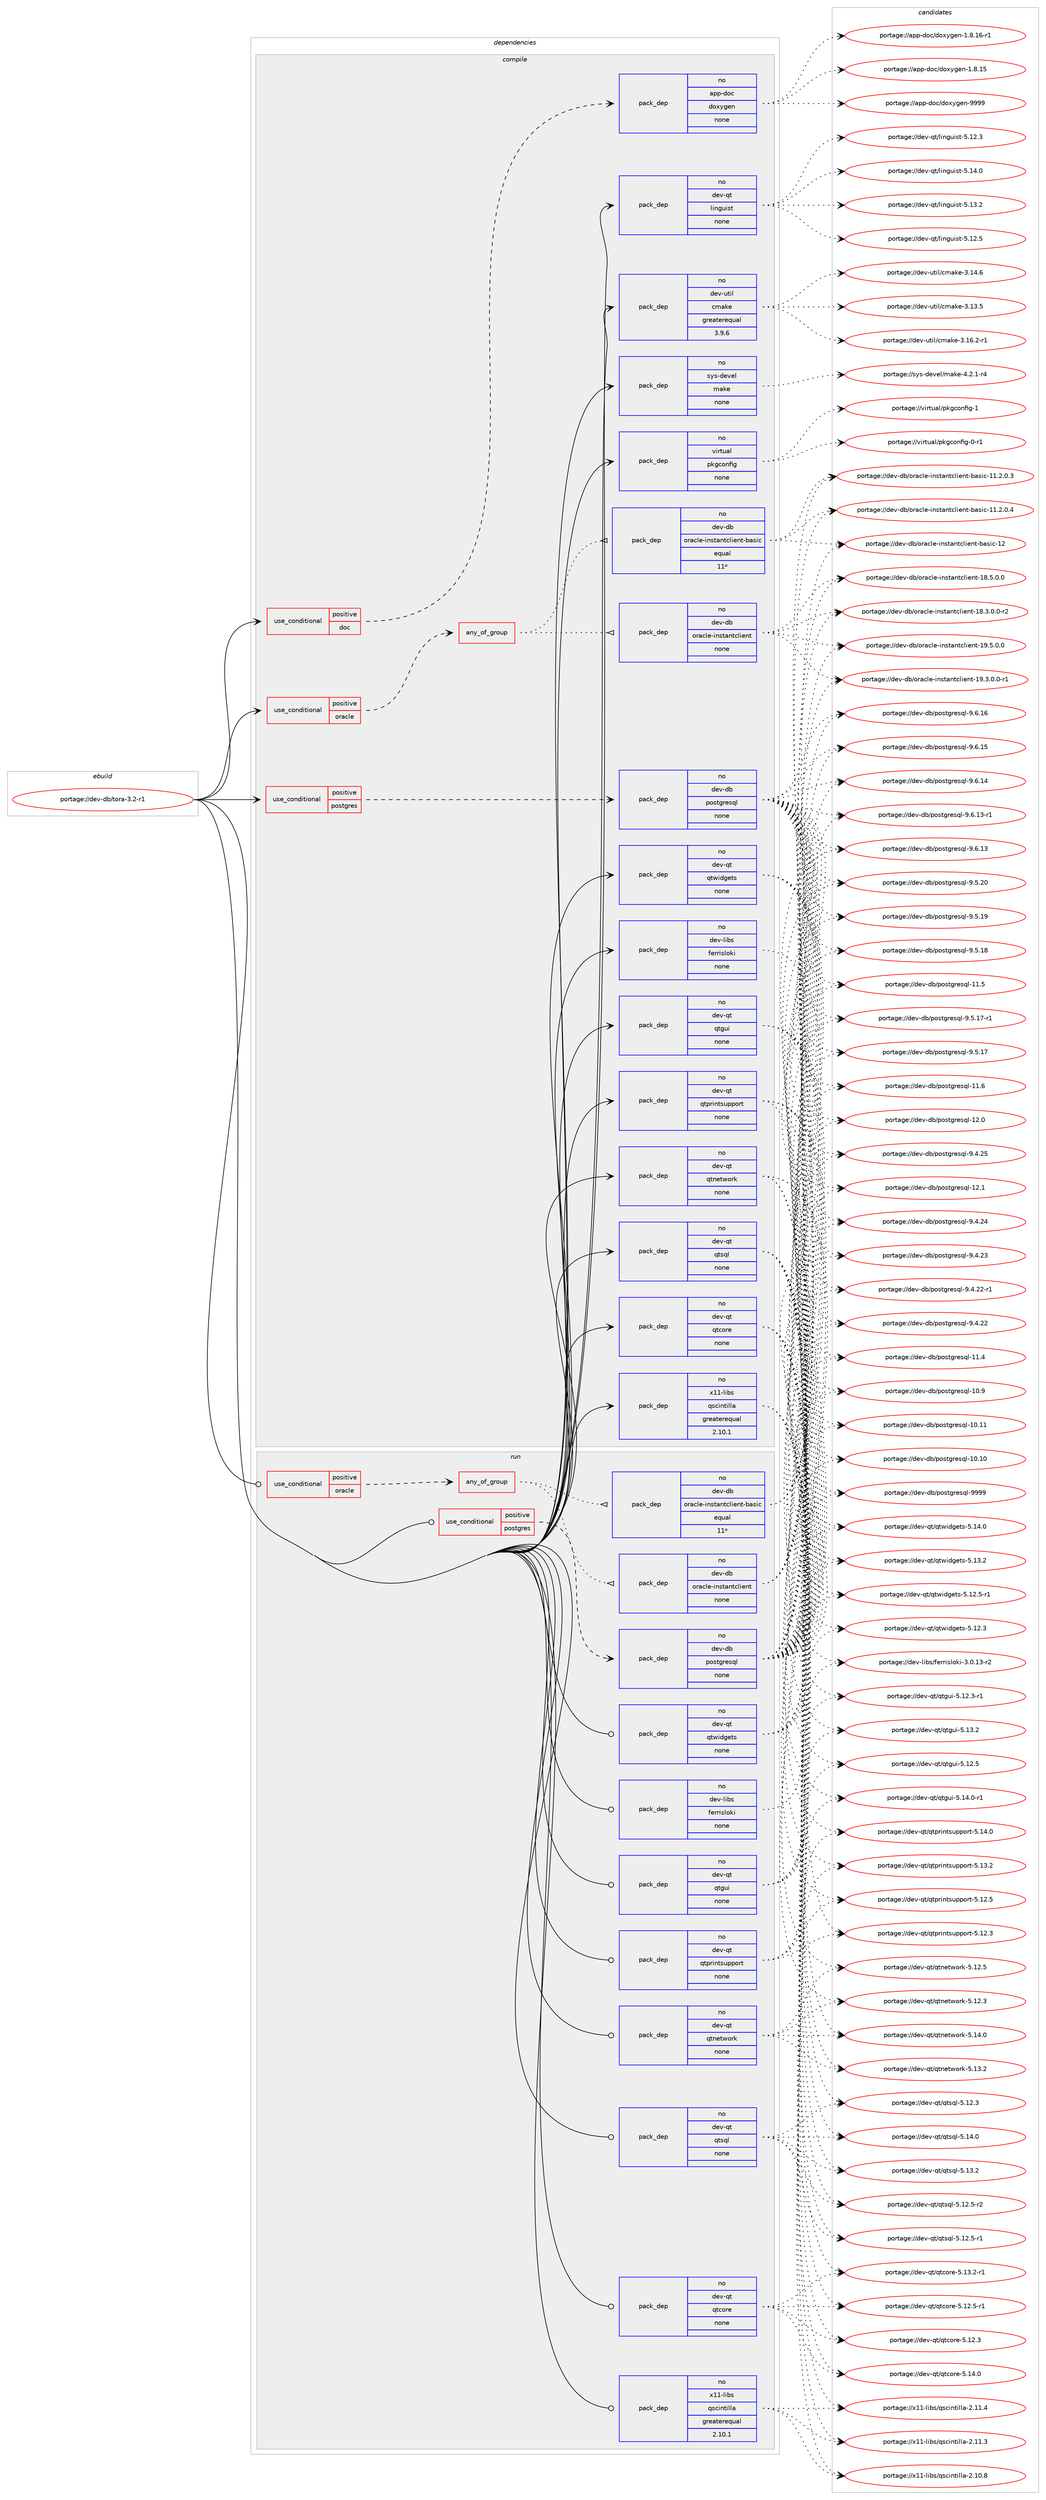 digraph prolog {

# *************
# Graph options
# *************

newrank=true;
concentrate=true;
compound=true;
graph [rankdir=LR,fontname=Helvetica,fontsize=10,ranksep=1.5];#, ranksep=2.5, nodesep=0.2];
edge  [arrowhead=vee];
node  [fontname=Helvetica,fontsize=10];

# **********
# The ebuild
# **********

subgraph cluster_leftcol {
color=gray;
label=<<i>ebuild</i>>;
id [label="portage://dev-db/tora-3.2-r1", color=red, width=4, href="../dev-db/tora-3.2-r1.svg"];
}

# ****************
# The dependencies
# ****************

subgraph cluster_midcol {
color=gray;
label=<<i>dependencies</i>>;
subgraph cluster_compile {
fillcolor="#eeeeee";
style=filled;
label=<<i>compile</i>>;
subgraph cond135792 {
dependency576472 [label=<<TABLE BORDER="0" CELLBORDER="1" CELLSPACING="0" CELLPADDING="4"><TR><TD ROWSPAN="3" CELLPADDING="10">use_conditional</TD></TR><TR><TD>positive</TD></TR><TR><TD>doc</TD></TR></TABLE>>, shape=none, color=red];
subgraph pack433508 {
dependency576473 [label=<<TABLE BORDER="0" CELLBORDER="1" CELLSPACING="0" CELLPADDING="4" WIDTH="220"><TR><TD ROWSPAN="6" CELLPADDING="30">pack_dep</TD></TR><TR><TD WIDTH="110">no</TD></TR><TR><TD>app-doc</TD></TR><TR><TD>doxygen</TD></TR><TR><TD>none</TD></TR><TR><TD></TD></TR></TABLE>>, shape=none, color=blue];
}
dependency576472:e -> dependency576473:w [weight=20,style="dashed",arrowhead="vee"];
}
id:e -> dependency576472:w [weight=20,style="solid",arrowhead="vee"];
subgraph cond135793 {
dependency576474 [label=<<TABLE BORDER="0" CELLBORDER="1" CELLSPACING="0" CELLPADDING="4"><TR><TD ROWSPAN="3" CELLPADDING="10">use_conditional</TD></TR><TR><TD>positive</TD></TR><TR><TD>oracle</TD></TR></TABLE>>, shape=none, color=red];
subgraph any6935 {
dependency576475 [label=<<TABLE BORDER="0" CELLBORDER="1" CELLSPACING="0" CELLPADDING="4"><TR><TD CELLPADDING="10">any_of_group</TD></TR></TABLE>>, shape=none, color=red];subgraph pack433509 {
dependency576476 [label=<<TABLE BORDER="0" CELLBORDER="1" CELLSPACING="0" CELLPADDING="4" WIDTH="220"><TR><TD ROWSPAN="6" CELLPADDING="30">pack_dep</TD></TR><TR><TD WIDTH="110">no</TD></TR><TR><TD>dev-db</TD></TR><TR><TD>oracle-instantclient-basic</TD></TR><TR><TD>equal</TD></TR><TR><TD>11*</TD></TR></TABLE>>, shape=none, color=blue];
}
dependency576475:e -> dependency576476:w [weight=20,style="dotted",arrowhead="oinv"];
subgraph pack433510 {
dependency576477 [label=<<TABLE BORDER="0" CELLBORDER="1" CELLSPACING="0" CELLPADDING="4" WIDTH="220"><TR><TD ROWSPAN="6" CELLPADDING="30">pack_dep</TD></TR><TR><TD WIDTH="110">no</TD></TR><TR><TD>dev-db</TD></TR><TR><TD>oracle-instantclient</TD></TR><TR><TD>none</TD></TR><TR><TD></TD></TR></TABLE>>, shape=none, color=blue];
}
dependency576475:e -> dependency576477:w [weight=20,style="dotted",arrowhead="oinv"];
}
dependency576474:e -> dependency576475:w [weight=20,style="dashed",arrowhead="vee"];
}
id:e -> dependency576474:w [weight=20,style="solid",arrowhead="vee"];
subgraph cond135794 {
dependency576478 [label=<<TABLE BORDER="0" CELLBORDER="1" CELLSPACING="0" CELLPADDING="4"><TR><TD ROWSPAN="3" CELLPADDING="10">use_conditional</TD></TR><TR><TD>positive</TD></TR><TR><TD>postgres</TD></TR></TABLE>>, shape=none, color=red];
subgraph pack433511 {
dependency576479 [label=<<TABLE BORDER="0" CELLBORDER="1" CELLSPACING="0" CELLPADDING="4" WIDTH="220"><TR><TD ROWSPAN="6" CELLPADDING="30">pack_dep</TD></TR><TR><TD WIDTH="110">no</TD></TR><TR><TD>dev-db</TD></TR><TR><TD>postgresql</TD></TR><TR><TD>none</TD></TR><TR><TD></TD></TR></TABLE>>, shape=none, color=blue];
}
dependency576478:e -> dependency576479:w [weight=20,style="dashed",arrowhead="vee"];
}
id:e -> dependency576478:w [weight=20,style="solid",arrowhead="vee"];
subgraph pack433512 {
dependency576480 [label=<<TABLE BORDER="0" CELLBORDER="1" CELLSPACING="0" CELLPADDING="4" WIDTH="220"><TR><TD ROWSPAN="6" CELLPADDING="30">pack_dep</TD></TR><TR><TD WIDTH="110">no</TD></TR><TR><TD>dev-libs</TD></TR><TR><TD>ferrisloki</TD></TR><TR><TD>none</TD></TR><TR><TD></TD></TR></TABLE>>, shape=none, color=blue];
}
id:e -> dependency576480:w [weight=20,style="solid",arrowhead="vee"];
subgraph pack433513 {
dependency576481 [label=<<TABLE BORDER="0" CELLBORDER="1" CELLSPACING="0" CELLPADDING="4" WIDTH="220"><TR><TD ROWSPAN="6" CELLPADDING="30">pack_dep</TD></TR><TR><TD WIDTH="110">no</TD></TR><TR><TD>dev-qt</TD></TR><TR><TD>linguist</TD></TR><TR><TD>none</TD></TR><TR><TD></TD></TR></TABLE>>, shape=none, color=blue];
}
id:e -> dependency576481:w [weight=20,style="solid",arrowhead="vee"];
subgraph pack433514 {
dependency576482 [label=<<TABLE BORDER="0" CELLBORDER="1" CELLSPACING="0" CELLPADDING="4" WIDTH="220"><TR><TD ROWSPAN="6" CELLPADDING="30">pack_dep</TD></TR><TR><TD WIDTH="110">no</TD></TR><TR><TD>dev-qt</TD></TR><TR><TD>qtcore</TD></TR><TR><TD>none</TD></TR><TR><TD></TD></TR></TABLE>>, shape=none, color=blue];
}
id:e -> dependency576482:w [weight=20,style="solid",arrowhead="vee"];
subgraph pack433515 {
dependency576483 [label=<<TABLE BORDER="0" CELLBORDER="1" CELLSPACING="0" CELLPADDING="4" WIDTH="220"><TR><TD ROWSPAN="6" CELLPADDING="30">pack_dep</TD></TR><TR><TD WIDTH="110">no</TD></TR><TR><TD>dev-qt</TD></TR><TR><TD>qtgui</TD></TR><TR><TD>none</TD></TR><TR><TD></TD></TR></TABLE>>, shape=none, color=blue];
}
id:e -> dependency576483:w [weight=20,style="solid",arrowhead="vee"];
subgraph pack433516 {
dependency576484 [label=<<TABLE BORDER="0" CELLBORDER="1" CELLSPACING="0" CELLPADDING="4" WIDTH="220"><TR><TD ROWSPAN="6" CELLPADDING="30">pack_dep</TD></TR><TR><TD WIDTH="110">no</TD></TR><TR><TD>dev-qt</TD></TR><TR><TD>qtnetwork</TD></TR><TR><TD>none</TD></TR><TR><TD></TD></TR></TABLE>>, shape=none, color=blue];
}
id:e -> dependency576484:w [weight=20,style="solid",arrowhead="vee"];
subgraph pack433517 {
dependency576485 [label=<<TABLE BORDER="0" CELLBORDER="1" CELLSPACING="0" CELLPADDING="4" WIDTH="220"><TR><TD ROWSPAN="6" CELLPADDING="30">pack_dep</TD></TR><TR><TD WIDTH="110">no</TD></TR><TR><TD>dev-qt</TD></TR><TR><TD>qtprintsupport</TD></TR><TR><TD>none</TD></TR><TR><TD></TD></TR></TABLE>>, shape=none, color=blue];
}
id:e -> dependency576485:w [weight=20,style="solid",arrowhead="vee"];
subgraph pack433518 {
dependency576486 [label=<<TABLE BORDER="0" CELLBORDER="1" CELLSPACING="0" CELLPADDING="4" WIDTH="220"><TR><TD ROWSPAN="6" CELLPADDING="30">pack_dep</TD></TR><TR><TD WIDTH="110">no</TD></TR><TR><TD>dev-qt</TD></TR><TR><TD>qtsql</TD></TR><TR><TD>none</TD></TR><TR><TD></TD></TR></TABLE>>, shape=none, color=blue];
}
id:e -> dependency576486:w [weight=20,style="solid",arrowhead="vee"];
subgraph pack433519 {
dependency576487 [label=<<TABLE BORDER="0" CELLBORDER="1" CELLSPACING="0" CELLPADDING="4" WIDTH="220"><TR><TD ROWSPAN="6" CELLPADDING="30">pack_dep</TD></TR><TR><TD WIDTH="110">no</TD></TR><TR><TD>dev-qt</TD></TR><TR><TD>qtwidgets</TD></TR><TR><TD>none</TD></TR><TR><TD></TD></TR></TABLE>>, shape=none, color=blue];
}
id:e -> dependency576487:w [weight=20,style="solid",arrowhead="vee"];
subgraph pack433520 {
dependency576488 [label=<<TABLE BORDER="0" CELLBORDER="1" CELLSPACING="0" CELLPADDING="4" WIDTH="220"><TR><TD ROWSPAN="6" CELLPADDING="30">pack_dep</TD></TR><TR><TD WIDTH="110">no</TD></TR><TR><TD>dev-util</TD></TR><TR><TD>cmake</TD></TR><TR><TD>greaterequal</TD></TR><TR><TD>3.9.6</TD></TR></TABLE>>, shape=none, color=blue];
}
id:e -> dependency576488:w [weight=20,style="solid",arrowhead="vee"];
subgraph pack433521 {
dependency576489 [label=<<TABLE BORDER="0" CELLBORDER="1" CELLSPACING="0" CELLPADDING="4" WIDTH="220"><TR><TD ROWSPAN="6" CELLPADDING="30">pack_dep</TD></TR><TR><TD WIDTH="110">no</TD></TR><TR><TD>sys-devel</TD></TR><TR><TD>make</TD></TR><TR><TD>none</TD></TR><TR><TD></TD></TR></TABLE>>, shape=none, color=blue];
}
id:e -> dependency576489:w [weight=20,style="solid",arrowhead="vee"];
subgraph pack433522 {
dependency576490 [label=<<TABLE BORDER="0" CELLBORDER="1" CELLSPACING="0" CELLPADDING="4" WIDTH="220"><TR><TD ROWSPAN="6" CELLPADDING="30">pack_dep</TD></TR><TR><TD WIDTH="110">no</TD></TR><TR><TD>virtual</TD></TR><TR><TD>pkgconfig</TD></TR><TR><TD>none</TD></TR><TR><TD></TD></TR></TABLE>>, shape=none, color=blue];
}
id:e -> dependency576490:w [weight=20,style="solid",arrowhead="vee"];
subgraph pack433523 {
dependency576491 [label=<<TABLE BORDER="0" CELLBORDER="1" CELLSPACING="0" CELLPADDING="4" WIDTH="220"><TR><TD ROWSPAN="6" CELLPADDING="30">pack_dep</TD></TR><TR><TD WIDTH="110">no</TD></TR><TR><TD>x11-libs</TD></TR><TR><TD>qscintilla</TD></TR><TR><TD>greaterequal</TD></TR><TR><TD>2.10.1</TD></TR></TABLE>>, shape=none, color=blue];
}
id:e -> dependency576491:w [weight=20,style="solid",arrowhead="vee"];
}
subgraph cluster_compileandrun {
fillcolor="#eeeeee";
style=filled;
label=<<i>compile and run</i>>;
}
subgraph cluster_run {
fillcolor="#eeeeee";
style=filled;
label=<<i>run</i>>;
subgraph cond135795 {
dependency576492 [label=<<TABLE BORDER="0" CELLBORDER="1" CELLSPACING="0" CELLPADDING="4"><TR><TD ROWSPAN="3" CELLPADDING="10">use_conditional</TD></TR><TR><TD>positive</TD></TR><TR><TD>oracle</TD></TR></TABLE>>, shape=none, color=red];
subgraph any6936 {
dependency576493 [label=<<TABLE BORDER="0" CELLBORDER="1" CELLSPACING="0" CELLPADDING="4"><TR><TD CELLPADDING="10">any_of_group</TD></TR></TABLE>>, shape=none, color=red];subgraph pack433524 {
dependency576494 [label=<<TABLE BORDER="0" CELLBORDER="1" CELLSPACING="0" CELLPADDING="4" WIDTH="220"><TR><TD ROWSPAN="6" CELLPADDING="30">pack_dep</TD></TR><TR><TD WIDTH="110">no</TD></TR><TR><TD>dev-db</TD></TR><TR><TD>oracle-instantclient-basic</TD></TR><TR><TD>equal</TD></TR><TR><TD>11*</TD></TR></TABLE>>, shape=none, color=blue];
}
dependency576493:e -> dependency576494:w [weight=20,style="dotted",arrowhead="oinv"];
subgraph pack433525 {
dependency576495 [label=<<TABLE BORDER="0" CELLBORDER="1" CELLSPACING="0" CELLPADDING="4" WIDTH="220"><TR><TD ROWSPAN="6" CELLPADDING="30">pack_dep</TD></TR><TR><TD WIDTH="110">no</TD></TR><TR><TD>dev-db</TD></TR><TR><TD>oracle-instantclient</TD></TR><TR><TD>none</TD></TR><TR><TD></TD></TR></TABLE>>, shape=none, color=blue];
}
dependency576493:e -> dependency576495:w [weight=20,style="dotted",arrowhead="oinv"];
}
dependency576492:e -> dependency576493:w [weight=20,style="dashed",arrowhead="vee"];
}
id:e -> dependency576492:w [weight=20,style="solid",arrowhead="odot"];
subgraph cond135796 {
dependency576496 [label=<<TABLE BORDER="0" CELLBORDER="1" CELLSPACING="0" CELLPADDING="4"><TR><TD ROWSPAN="3" CELLPADDING="10">use_conditional</TD></TR><TR><TD>positive</TD></TR><TR><TD>postgres</TD></TR></TABLE>>, shape=none, color=red];
subgraph pack433526 {
dependency576497 [label=<<TABLE BORDER="0" CELLBORDER="1" CELLSPACING="0" CELLPADDING="4" WIDTH="220"><TR><TD ROWSPAN="6" CELLPADDING="30">pack_dep</TD></TR><TR><TD WIDTH="110">no</TD></TR><TR><TD>dev-db</TD></TR><TR><TD>postgresql</TD></TR><TR><TD>none</TD></TR><TR><TD></TD></TR></TABLE>>, shape=none, color=blue];
}
dependency576496:e -> dependency576497:w [weight=20,style="dashed",arrowhead="vee"];
}
id:e -> dependency576496:w [weight=20,style="solid",arrowhead="odot"];
subgraph pack433527 {
dependency576498 [label=<<TABLE BORDER="0" CELLBORDER="1" CELLSPACING="0" CELLPADDING="4" WIDTH="220"><TR><TD ROWSPAN="6" CELLPADDING="30">pack_dep</TD></TR><TR><TD WIDTH="110">no</TD></TR><TR><TD>dev-libs</TD></TR><TR><TD>ferrisloki</TD></TR><TR><TD>none</TD></TR><TR><TD></TD></TR></TABLE>>, shape=none, color=blue];
}
id:e -> dependency576498:w [weight=20,style="solid",arrowhead="odot"];
subgraph pack433528 {
dependency576499 [label=<<TABLE BORDER="0" CELLBORDER="1" CELLSPACING="0" CELLPADDING="4" WIDTH="220"><TR><TD ROWSPAN="6" CELLPADDING="30">pack_dep</TD></TR><TR><TD WIDTH="110">no</TD></TR><TR><TD>dev-qt</TD></TR><TR><TD>qtcore</TD></TR><TR><TD>none</TD></TR><TR><TD></TD></TR></TABLE>>, shape=none, color=blue];
}
id:e -> dependency576499:w [weight=20,style="solid",arrowhead="odot"];
subgraph pack433529 {
dependency576500 [label=<<TABLE BORDER="0" CELLBORDER="1" CELLSPACING="0" CELLPADDING="4" WIDTH="220"><TR><TD ROWSPAN="6" CELLPADDING="30">pack_dep</TD></TR><TR><TD WIDTH="110">no</TD></TR><TR><TD>dev-qt</TD></TR><TR><TD>qtgui</TD></TR><TR><TD>none</TD></TR><TR><TD></TD></TR></TABLE>>, shape=none, color=blue];
}
id:e -> dependency576500:w [weight=20,style="solid",arrowhead="odot"];
subgraph pack433530 {
dependency576501 [label=<<TABLE BORDER="0" CELLBORDER="1" CELLSPACING="0" CELLPADDING="4" WIDTH="220"><TR><TD ROWSPAN="6" CELLPADDING="30">pack_dep</TD></TR><TR><TD WIDTH="110">no</TD></TR><TR><TD>dev-qt</TD></TR><TR><TD>qtnetwork</TD></TR><TR><TD>none</TD></TR><TR><TD></TD></TR></TABLE>>, shape=none, color=blue];
}
id:e -> dependency576501:w [weight=20,style="solid",arrowhead="odot"];
subgraph pack433531 {
dependency576502 [label=<<TABLE BORDER="0" CELLBORDER="1" CELLSPACING="0" CELLPADDING="4" WIDTH="220"><TR><TD ROWSPAN="6" CELLPADDING="30">pack_dep</TD></TR><TR><TD WIDTH="110">no</TD></TR><TR><TD>dev-qt</TD></TR><TR><TD>qtprintsupport</TD></TR><TR><TD>none</TD></TR><TR><TD></TD></TR></TABLE>>, shape=none, color=blue];
}
id:e -> dependency576502:w [weight=20,style="solid",arrowhead="odot"];
subgraph pack433532 {
dependency576503 [label=<<TABLE BORDER="0" CELLBORDER="1" CELLSPACING="0" CELLPADDING="4" WIDTH="220"><TR><TD ROWSPAN="6" CELLPADDING="30">pack_dep</TD></TR><TR><TD WIDTH="110">no</TD></TR><TR><TD>dev-qt</TD></TR><TR><TD>qtsql</TD></TR><TR><TD>none</TD></TR><TR><TD></TD></TR></TABLE>>, shape=none, color=blue];
}
id:e -> dependency576503:w [weight=20,style="solid",arrowhead="odot"];
subgraph pack433533 {
dependency576504 [label=<<TABLE BORDER="0" CELLBORDER="1" CELLSPACING="0" CELLPADDING="4" WIDTH="220"><TR><TD ROWSPAN="6" CELLPADDING="30">pack_dep</TD></TR><TR><TD WIDTH="110">no</TD></TR><TR><TD>dev-qt</TD></TR><TR><TD>qtwidgets</TD></TR><TR><TD>none</TD></TR><TR><TD></TD></TR></TABLE>>, shape=none, color=blue];
}
id:e -> dependency576504:w [weight=20,style="solid",arrowhead="odot"];
subgraph pack433534 {
dependency576505 [label=<<TABLE BORDER="0" CELLBORDER="1" CELLSPACING="0" CELLPADDING="4" WIDTH="220"><TR><TD ROWSPAN="6" CELLPADDING="30">pack_dep</TD></TR><TR><TD WIDTH="110">no</TD></TR><TR><TD>x11-libs</TD></TR><TR><TD>qscintilla</TD></TR><TR><TD>greaterequal</TD></TR><TR><TD>2.10.1</TD></TR></TABLE>>, shape=none, color=blue];
}
id:e -> dependency576505:w [weight=20,style="solid",arrowhead="odot"];
}
}

# **************
# The candidates
# **************

subgraph cluster_choices {
rank=same;
color=gray;
label=<<i>candidates</i>>;

subgraph choice433508 {
color=black;
nodesep=1;
choice971121124510011199471001111201211031011104557575757 [label="portage://app-doc/doxygen-9999", color=red, width=4,href="../app-doc/doxygen-9999.svg"];
choice97112112451001119947100111120121103101110454946564649544511449 [label="portage://app-doc/doxygen-1.8.16-r1", color=red, width=4,href="../app-doc/doxygen-1.8.16-r1.svg"];
choice9711211245100111994710011112012110310111045494656464953 [label="portage://app-doc/doxygen-1.8.15", color=red, width=4,href="../app-doc/doxygen-1.8.15.svg"];
dependency576473:e -> choice971121124510011199471001111201211031011104557575757:w [style=dotted,weight="100"];
dependency576473:e -> choice97112112451001119947100111120121103101110454946564649544511449:w [style=dotted,weight="100"];
dependency576473:e -> choice9711211245100111994710011112012110310111045494656464953:w [style=dotted,weight="100"];
}
subgraph choice433509 {
color=black;
nodesep=1;
choice100101118451009847111114979910810145105110115116971101169910810510111011645989711510599454950 [label="portage://dev-db/oracle-instantclient-basic-12", color=red, width=4,href="../dev-db/oracle-instantclient-basic-12.svg"];
choice100101118451009847111114979910810145105110115116971101169910810510111011645989711510599454949465046484652 [label="portage://dev-db/oracle-instantclient-basic-11.2.0.4", color=red, width=4,href="../dev-db/oracle-instantclient-basic-11.2.0.4.svg"];
choice100101118451009847111114979910810145105110115116971101169910810510111011645989711510599454949465046484651 [label="portage://dev-db/oracle-instantclient-basic-11.2.0.3", color=red, width=4,href="../dev-db/oracle-instantclient-basic-11.2.0.3.svg"];
dependency576476:e -> choice100101118451009847111114979910810145105110115116971101169910810510111011645989711510599454950:w [style=dotted,weight="100"];
dependency576476:e -> choice100101118451009847111114979910810145105110115116971101169910810510111011645989711510599454949465046484652:w [style=dotted,weight="100"];
dependency576476:e -> choice100101118451009847111114979910810145105110115116971101169910810510111011645989711510599454949465046484651:w [style=dotted,weight="100"];
}
subgraph choice433510 {
color=black;
nodesep=1;
choice1001011184510098471111149799108101451051101151169711011699108105101110116454957465346484648 [label="portage://dev-db/oracle-instantclient-19.5.0.0", color=red, width=4,href="../dev-db/oracle-instantclient-19.5.0.0.svg"];
choice10010111845100984711111497991081014510511011511697110116991081051011101164549574651464846484511449 [label="portage://dev-db/oracle-instantclient-19.3.0.0-r1", color=red, width=4,href="../dev-db/oracle-instantclient-19.3.0.0-r1.svg"];
choice1001011184510098471111149799108101451051101151169711011699108105101110116454956465346484648 [label="portage://dev-db/oracle-instantclient-18.5.0.0", color=red, width=4,href="../dev-db/oracle-instantclient-18.5.0.0.svg"];
choice10010111845100984711111497991081014510511011511697110116991081051011101164549564651464846484511450 [label="portage://dev-db/oracle-instantclient-18.3.0.0-r2", color=red, width=4,href="../dev-db/oracle-instantclient-18.3.0.0-r2.svg"];
dependency576477:e -> choice1001011184510098471111149799108101451051101151169711011699108105101110116454957465346484648:w [style=dotted,weight="100"];
dependency576477:e -> choice10010111845100984711111497991081014510511011511697110116991081051011101164549574651464846484511449:w [style=dotted,weight="100"];
dependency576477:e -> choice1001011184510098471111149799108101451051101151169711011699108105101110116454956465346484648:w [style=dotted,weight="100"];
dependency576477:e -> choice10010111845100984711111497991081014510511011511697110116991081051011101164549564651464846484511450:w [style=dotted,weight="100"];
}
subgraph choice433511 {
color=black;
nodesep=1;
choice1001011184510098471121111151161031141011151131084557575757 [label="portage://dev-db/postgresql-9999", color=red, width=4,href="../dev-db/postgresql-9999.svg"];
choice10010111845100984711211111511610311410111511310845574654464954 [label="portage://dev-db/postgresql-9.6.16", color=red, width=4,href="../dev-db/postgresql-9.6.16.svg"];
choice10010111845100984711211111511610311410111511310845574654464953 [label="portage://dev-db/postgresql-9.6.15", color=red, width=4,href="../dev-db/postgresql-9.6.15.svg"];
choice10010111845100984711211111511610311410111511310845574654464952 [label="portage://dev-db/postgresql-9.6.14", color=red, width=4,href="../dev-db/postgresql-9.6.14.svg"];
choice100101118451009847112111115116103114101115113108455746544649514511449 [label="portage://dev-db/postgresql-9.6.13-r1", color=red, width=4,href="../dev-db/postgresql-9.6.13-r1.svg"];
choice10010111845100984711211111511610311410111511310845574654464951 [label="portage://dev-db/postgresql-9.6.13", color=red, width=4,href="../dev-db/postgresql-9.6.13.svg"];
choice10010111845100984711211111511610311410111511310845574653465048 [label="portage://dev-db/postgresql-9.5.20", color=red, width=4,href="../dev-db/postgresql-9.5.20.svg"];
choice10010111845100984711211111511610311410111511310845574653464957 [label="portage://dev-db/postgresql-9.5.19", color=red, width=4,href="../dev-db/postgresql-9.5.19.svg"];
choice10010111845100984711211111511610311410111511310845574653464956 [label="portage://dev-db/postgresql-9.5.18", color=red, width=4,href="../dev-db/postgresql-9.5.18.svg"];
choice100101118451009847112111115116103114101115113108455746534649554511449 [label="portage://dev-db/postgresql-9.5.17-r1", color=red, width=4,href="../dev-db/postgresql-9.5.17-r1.svg"];
choice10010111845100984711211111511610311410111511310845574653464955 [label="portage://dev-db/postgresql-9.5.17", color=red, width=4,href="../dev-db/postgresql-9.5.17.svg"];
choice10010111845100984711211111511610311410111511310845574652465053 [label="portage://dev-db/postgresql-9.4.25", color=red, width=4,href="../dev-db/postgresql-9.4.25.svg"];
choice10010111845100984711211111511610311410111511310845574652465052 [label="portage://dev-db/postgresql-9.4.24", color=red, width=4,href="../dev-db/postgresql-9.4.24.svg"];
choice10010111845100984711211111511610311410111511310845574652465051 [label="portage://dev-db/postgresql-9.4.23", color=red, width=4,href="../dev-db/postgresql-9.4.23.svg"];
choice100101118451009847112111115116103114101115113108455746524650504511449 [label="portage://dev-db/postgresql-9.4.22-r1", color=red, width=4,href="../dev-db/postgresql-9.4.22-r1.svg"];
choice10010111845100984711211111511610311410111511310845574652465050 [label="portage://dev-db/postgresql-9.4.22", color=red, width=4,href="../dev-db/postgresql-9.4.22.svg"];
choice1001011184510098471121111151161031141011151131084549504649 [label="portage://dev-db/postgresql-12.1", color=red, width=4,href="../dev-db/postgresql-12.1.svg"];
choice1001011184510098471121111151161031141011151131084549504648 [label="portage://dev-db/postgresql-12.0", color=red, width=4,href="../dev-db/postgresql-12.0.svg"];
choice1001011184510098471121111151161031141011151131084549494654 [label="portage://dev-db/postgresql-11.6", color=red, width=4,href="../dev-db/postgresql-11.6.svg"];
choice1001011184510098471121111151161031141011151131084549494653 [label="portage://dev-db/postgresql-11.5", color=red, width=4,href="../dev-db/postgresql-11.5.svg"];
choice1001011184510098471121111151161031141011151131084549494652 [label="portage://dev-db/postgresql-11.4", color=red, width=4,href="../dev-db/postgresql-11.4.svg"];
choice1001011184510098471121111151161031141011151131084549484657 [label="portage://dev-db/postgresql-10.9", color=red, width=4,href="../dev-db/postgresql-10.9.svg"];
choice100101118451009847112111115116103114101115113108454948464949 [label="portage://dev-db/postgresql-10.11", color=red, width=4,href="../dev-db/postgresql-10.11.svg"];
choice100101118451009847112111115116103114101115113108454948464948 [label="portage://dev-db/postgresql-10.10", color=red, width=4,href="../dev-db/postgresql-10.10.svg"];
dependency576479:e -> choice1001011184510098471121111151161031141011151131084557575757:w [style=dotted,weight="100"];
dependency576479:e -> choice10010111845100984711211111511610311410111511310845574654464954:w [style=dotted,weight="100"];
dependency576479:e -> choice10010111845100984711211111511610311410111511310845574654464953:w [style=dotted,weight="100"];
dependency576479:e -> choice10010111845100984711211111511610311410111511310845574654464952:w [style=dotted,weight="100"];
dependency576479:e -> choice100101118451009847112111115116103114101115113108455746544649514511449:w [style=dotted,weight="100"];
dependency576479:e -> choice10010111845100984711211111511610311410111511310845574654464951:w [style=dotted,weight="100"];
dependency576479:e -> choice10010111845100984711211111511610311410111511310845574653465048:w [style=dotted,weight="100"];
dependency576479:e -> choice10010111845100984711211111511610311410111511310845574653464957:w [style=dotted,weight="100"];
dependency576479:e -> choice10010111845100984711211111511610311410111511310845574653464956:w [style=dotted,weight="100"];
dependency576479:e -> choice100101118451009847112111115116103114101115113108455746534649554511449:w [style=dotted,weight="100"];
dependency576479:e -> choice10010111845100984711211111511610311410111511310845574653464955:w [style=dotted,weight="100"];
dependency576479:e -> choice10010111845100984711211111511610311410111511310845574652465053:w [style=dotted,weight="100"];
dependency576479:e -> choice10010111845100984711211111511610311410111511310845574652465052:w [style=dotted,weight="100"];
dependency576479:e -> choice10010111845100984711211111511610311410111511310845574652465051:w [style=dotted,weight="100"];
dependency576479:e -> choice100101118451009847112111115116103114101115113108455746524650504511449:w [style=dotted,weight="100"];
dependency576479:e -> choice10010111845100984711211111511610311410111511310845574652465050:w [style=dotted,weight="100"];
dependency576479:e -> choice1001011184510098471121111151161031141011151131084549504649:w [style=dotted,weight="100"];
dependency576479:e -> choice1001011184510098471121111151161031141011151131084549504648:w [style=dotted,weight="100"];
dependency576479:e -> choice1001011184510098471121111151161031141011151131084549494654:w [style=dotted,weight="100"];
dependency576479:e -> choice1001011184510098471121111151161031141011151131084549494653:w [style=dotted,weight="100"];
dependency576479:e -> choice1001011184510098471121111151161031141011151131084549494652:w [style=dotted,weight="100"];
dependency576479:e -> choice1001011184510098471121111151161031141011151131084549484657:w [style=dotted,weight="100"];
dependency576479:e -> choice100101118451009847112111115116103114101115113108454948464949:w [style=dotted,weight="100"];
dependency576479:e -> choice100101118451009847112111115116103114101115113108454948464948:w [style=dotted,weight="100"];
}
subgraph choice433512 {
color=black;
nodesep=1;
choice100101118451081059811547102101114114105115108111107105455146484649514511450 [label="portage://dev-libs/ferrisloki-3.0.13-r2", color=red, width=4,href="../dev-libs/ferrisloki-3.0.13-r2.svg"];
dependency576480:e -> choice100101118451081059811547102101114114105115108111107105455146484649514511450:w [style=dotted,weight="100"];
}
subgraph choice433513 {
color=black;
nodesep=1;
choice100101118451131164710810511010311710511511645534649524648 [label="portage://dev-qt/linguist-5.14.0", color=red, width=4,href="../dev-qt/linguist-5.14.0.svg"];
choice100101118451131164710810511010311710511511645534649514650 [label="portage://dev-qt/linguist-5.13.2", color=red, width=4,href="../dev-qt/linguist-5.13.2.svg"];
choice100101118451131164710810511010311710511511645534649504653 [label="portage://dev-qt/linguist-5.12.5", color=red, width=4,href="../dev-qt/linguist-5.12.5.svg"];
choice100101118451131164710810511010311710511511645534649504651 [label="portage://dev-qt/linguist-5.12.3", color=red, width=4,href="../dev-qt/linguist-5.12.3.svg"];
dependency576481:e -> choice100101118451131164710810511010311710511511645534649524648:w [style=dotted,weight="100"];
dependency576481:e -> choice100101118451131164710810511010311710511511645534649514650:w [style=dotted,weight="100"];
dependency576481:e -> choice100101118451131164710810511010311710511511645534649504653:w [style=dotted,weight="100"];
dependency576481:e -> choice100101118451131164710810511010311710511511645534649504651:w [style=dotted,weight="100"];
}
subgraph choice433514 {
color=black;
nodesep=1;
choice10010111845113116471131169911111410145534649524648 [label="portage://dev-qt/qtcore-5.14.0", color=red, width=4,href="../dev-qt/qtcore-5.14.0.svg"];
choice100101118451131164711311699111114101455346495146504511449 [label="portage://dev-qt/qtcore-5.13.2-r1", color=red, width=4,href="../dev-qt/qtcore-5.13.2-r1.svg"];
choice100101118451131164711311699111114101455346495046534511449 [label="portage://dev-qt/qtcore-5.12.5-r1", color=red, width=4,href="../dev-qt/qtcore-5.12.5-r1.svg"];
choice10010111845113116471131169911111410145534649504651 [label="portage://dev-qt/qtcore-5.12.3", color=red, width=4,href="../dev-qt/qtcore-5.12.3.svg"];
dependency576482:e -> choice10010111845113116471131169911111410145534649524648:w [style=dotted,weight="100"];
dependency576482:e -> choice100101118451131164711311699111114101455346495146504511449:w [style=dotted,weight="100"];
dependency576482:e -> choice100101118451131164711311699111114101455346495046534511449:w [style=dotted,weight="100"];
dependency576482:e -> choice10010111845113116471131169911111410145534649504651:w [style=dotted,weight="100"];
}
subgraph choice433515 {
color=black;
nodesep=1;
choice1001011184511311647113116103117105455346495246484511449 [label="portage://dev-qt/qtgui-5.14.0-r1", color=red, width=4,href="../dev-qt/qtgui-5.14.0-r1.svg"];
choice100101118451131164711311610311710545534649514650 [label="portage://dev-qt/qtgui-5.13.2", color=red, width=4,href="../dev-qt/qtgui-5.13.2.svg"];
choice100101118451131164711311610311710545534649504653 [label="portage://dev-qt/qtgui-5.12.5", color=red, width=4,href="../dev-qt/qtgui-5.12.5.svg"];
choice1001011184511311647113116103117105455346495046514511449 [label="portage://dev-qt/qtgui-5.12.3-r1", color=red, width=4,href="../dev-qt/qtgui-5.12.3-r1.svg"];
dependency576483:e -> choice1001011184511311647113116103117105455346495246484511449:w [style=dotted,weight="100"];
dependency576483:e -> choice100101118451131164711311610311710545534649514650:w [style=dotted,weight="100"];
dependency576483:e -> choice100101118451131164711311610311710545534649504653:w [style=dotted,weight="100"];
dependency576483:e -> choice1001011184511311647113116103117105455346495046514511449:w [style=dotted,weight="100"];
}
subgraph choice433516 {
color=black;
nodesep=1;
choice100101118451131164711311611010111611911111410745534649524648 [label="portage://dev-qt/qtnetwork-5.14.0", color=red, width=4,href="../dev-qt/qtnetwork-5.14.0.svg"];
choice100101118451131164711311611010111611911111410745534649514650 [label="portage://dev-qt/qtnetwork-5.13.2", color=red, width=4,href="../dev-qt/qtnetwork-5.13.2.svg"];
choice100101118451131164711311611010111611911111410745534649504653 [label="portage://dev-qt/qtnetwork-5.12.5", color=red, width=4,href="../dev-qt/qtnetwork-5.12.5.svg"];
choice100101118451131164711311611010111611911111410745534649504651 [label="portage://dev-qt/qtnetwork-5.12.3", color=red, width=4,href="../dev-qt/qtnetwork-5.12.3.svg"];
dependency576484:e -> choice100101118451131164711311611010111611911111410745534649524648:w [style=dotted,weight="100"];
dependency576484:e -> choice100101118451131164711311611010111611911111410745534649514650:w [style=dotted,weight="100"];
dependency576484:e -> choice100101118451131164711311611010111611911111410745534649504653:w [style=dotted,weight="100"];
dependency576484:e -> choice100101118451131164711311611010111611911111410745534649504651:w [style=dotted,weight="100"];
}
subgraph choice433517 {
color=black;
nodesep=1;
choice100101118451131164711311611211410511011611511711211211111411645534649524648 [label="portage://dev-qt/qtprintsupport-5.14.0", color=red, width=4,href="../dev-qt/qtprintsupport-5.14.0.svg"];
choice100101118451131164711311611211410511011611511711211211111411645534649514650 [label="portage://dev-qt/qtprintsupport-5.13.2", color=red, width=4,href="../dev-qt/qtprintsupport-5.13.2.svg"];
choice100101118451131164711311611211410511011611511711211211111411645534649504653 [label="portage://dev-qt/qtprintsupport-5.12.5", color=red, width=4,href="../dev-qt/qtprintsupport-5.12.5.svg"];
choice100101118451131164711311611211410511011611511711211211111411645534649504651 [label="portage://dev-qt/qtprintsupport-5.12.3", color=red, width=4,href="../dev-qt/qtprintsupport-5.12.3.svg"];
dependency576485:e -> choice100101118451131164711311611211410511011611511711211211111411645534649524648:w [style=dotted,weight="100"];
dependency576485:e -> choice100101118451131164711311611211410511011611511711211211111411645534649514650:w [style=dotted,weight="100"];
dependency576485:e -> choice100101118451131164711311611211410511011611511711211211111411645534649504653:w [style=dotted,weight="100"];
dependency576485:e -> choice100101118451131164711311611211410511011611511711211211111411645534649504651:w [style=dotted,weight="100"];
}
subgraph choice433518 {
color=black;
nodesep=1;
choice100101118451131164711311611511310845534649524648 [label="portage://dev-qt/qtsql-5.14.0", color=red, width=4,href="../dev-qt/qtsql-5.14.0.svg"];
choice100101118451131164711311611511310845534649514650 [label="portage://dev-qt/qtsql-5.13.2", color=red, width=4,href="../dev-qt/qtsql-5.13.2.svg"];
choice1001011184511311647113116115113108455346495046534511450 [label="portage://dev-qt/qtsql-5.12.5-r2", color=red, width=4,href="../dev-qt/qtsql-5.12.5-r2.svg"];
choice1001011184511311647113116115113108455346495046534511449 [label="portage://dev-qt/qtsql-5.12.5-r1", color=red, width=4,href="../dev-qt/qtsql-5.12.5-r1.svg"];
choice100101118451131164711311611511310845534649504651 [label="portage://dev-qt/qtsql-5.12.3", color=red, width=4,href="../dev-qt/qtsql-5.12.3.svg"];
dependency576486:e -> choice100101118451131164711311611511310845534649524648:w [style=dotted,weight="100"];
dependency576486:e -> choice100101118451131164711311611511310845534649514650:w [style=dotted,weight="100"];
dependency576486:e -> choice1001011184511311647113116115113108455346495046534511450:w [style=dotted,weight="100"];
dependency576486:e -> choice1001011184511311647113116115113108455346495046534511449:w [style=dotted,weight="100"];
dependency576486:e -> choice100101118451131164711311611511310845534649504651:w [style=dotted,weight="100"];
}
subgraph choice433519 {
color=black;
nodesep=1;
choice100101118451131164711311611910510010310111611545534649524648 [label="portage://dev-qt/qtwidgets-5.14.0", color=red, width=4,href="../dev-qt/qtwidgets-5.14.0.svg"];
choice100101118451131164711311611910510010310111611545534649514650 [label="portage://dev-qt/qtwidgets-5.13.2", color=red, width=4,href="../dev-qt/qtwidgets-5.13.2.svg"];
choice1001011184511311647113116119105100103101116115455346495046534511449 [label="portage://dev-qt/qtwidgets-5.12.5-r1", color=red, width=4,href="../dev-qt/qtwidgets-5.12.5-r1.svg"];
choice100101118451131164711311611910510010310111611545534649504651 [label="portage://dev-qt/qtwidgets-5.12.3", color=red, width=4,href="../dev-qt/qtwidgets-5.12.3.svg"];
dependency576487:e -> choice100101118451131164711311611910510010310111611545534649524648:w [style=dotted,weight="100"];
dependency576487:e -> choice100101118451131164711311611910510010310111611545534649514650:w [style=dotted,weight="100"];
dependency576487:e -> choice1001011184511311647113116119105100103101116115455346495046534511449:w [style=dotted,weight="100"];
dependency576487:e -> choice100101118451131164711311611910510010310111611545534649504651:w [style=dotted,weight="100"];
}
subgraph choice433520 {
color=black;
nodesep=1;
choice10010111845117116105108479910997107101455146495446504511449 [label="portage://dev-util/cmake-3.16.2-r1", color=red, width=4,href="../dev-util/cmake-3.16.2-r1.svg"];
choice1001011184511711610510847991099710710145514649524654 [label="portage://dev-util/cmake-3.14.6", color=red, width=4,href="../dev-util/cmake-3.14.6.svg"];
choice1001011184511711610510847991099710710145514649514653 [label="portage://dev-util/cmake-3.13.5", color=red, width=4,href="../dev-util/cmake-3.13.5.svg"];
dependency576488:e -> choice10010111845117116105108479910997107101455146495446504511449:w [style=dotted,weight="100"];
dependency576488:e -> choice1001011184511711610510847991099710710145514649524654:w [style=dotted,weight="100"];
dependency576488:e -> choice1001011184511711610510847991099710710145514649514653:w [style=dotted,weight="100"];
}
subgraph choice433521 {
color=black;
nodesep=1;
choice1151211154510010111810110847109971071014552465046494511452 [label="portage://sys-devel/make-4.2.1-r4", color=red, width=4,href="../sys-devel/make-4.2.1-r4.svg"];
dependency576489:e -> choice1151211154510010111810110847109971071014552465046494511452:w [style=dotted,weight="100"];
}
subgraph choice433522 {
color=black;
nodesep=1;
choice1181051141161179710847112107103991111101021051034549 [label="portage://virtual/pkgconfig-1", color=red, width=4,href="../virtual/pkgconfig-1.svg"];
choice11810511411611797108471121071039911111010210510345484511449 [label="portage://virtual/pkgconfig-0-r1", color=red, width=4,href="../virtual/pkgconfig-0-r1.svg"];
dependency576490:e -> choice1181051141161179710847112107103991111101021051034549:w [style=dotted,weight="100"];
dependency576490:e -> choice11810511411611797108471121071039911111010210510345484511449:w [style=dotted,weight="100"];
}
subgraph choice433523 {
color=black;
nodesep=1;
choice1204949451081059811547113115991051101161051081089745504649494652 [label="portage://x11-libs/qscintilla-2.11.4", color=red, width=4,href="../x11-libs/qscintilla-2.11.4.svg"];
choice1204949451081059811547113115991051101161051081089745504649494651 [label="portage://x11-libs/qscintilla-2.11.3", color=red, width=4,href="../x11-libs/qscintilla-2.11.3.svg"];
choice1204949451081059811547113115991051101161051081089745504649484656 [label="portage://x11-libs/qscintilla-2.10.8", color=red, width=4,href="../x11-libs/qscintilla-2.10.8.svg"];
dependency576491:e -> choice1204949451081059811547113115991051101161051081089745504649494652:w [style=dotted,weight="100"];
dependency576491:e -> choice1204949451081059811547113115991051101161051081089745504649494651:w [style=dotted,weight="100"];
dependency576491:e -> choice1204949451081059811547113115991051101161051081089745504649484656:w [style=dotted,weight="100"];
}
subgraph choice433524 {
color=black;
nodesep=1;
choice100101118451009847111114979910810145105110115116971101169910810510111011645989711510599454950 [label="portage://dev-db/oracle-instantclient-basic-12", color=red, width=4,href="../dev-db/oracle-instantclient-basic-12.svg"];
choice100101118451009847111114979910810145105110115116971101169910810510111011645989711510599454949465046484652 [label="portage://dev-db/oracle-instantclient-basic-11.2.0.4", color=red, width=4,href="../dev-db/oracle-instantclient-basic-11.2.0.4.svg"];
choice100101118451009847111114979910810145105110115116971101169910810510111011645989711510599454949465046484651 [label="portage://dev-db/oracle-instantclient-basic-11.2.0.3", color=red, width=4,href="../dev-db/oracle-instantclient-basic-11.2.0.3.svg"];
dependency576494:e -> choice100101118451009847111114979910810145105110115116971101169910810510111011645989711510599454950:w [style=dotted,weight="100"];
dependency576494:e -> choice100101118451009847111114979910810145105110115116971101169910810510111011645989711510599454949465046484652:w [style=dotted,weight="100"];
dependency576494:e -> choice100101118451009847111114979910810145105110115116971101169910810510111011645989711510599454949465046484651:w [style=dotted,weight="100"];
}
subgraph choice433525 {
color=black;
nodesep=1;
choice1001011184510098471111149799108101451051101151169711011699108105101110116454957465346484648 [label="portage://dev-db/oracle-instantclient-19.5.0.0", color=red, width=4,href="../dev-db/oracle-instantclient-19.5.0.0.svg"];
choice10010111845100984711111497991081014510511011511697110116991081051011101164549574651464846484511449 [label="portage://dev-db/oracle-instantclient-19.3.0.0-r1", color=red, width=4,href="../dev-db/oracle-instantclient-19.3.0.0-r1.svg"];
choice1001011184510098471111149799108101451051101151169711011699108105101110116454956465346484648 [label="portage://dev-db/oracle-instantclient-18.5.0.0", color=red, width=4,href="../dev-db/oracle-instantclient-18.5.0.0.svg"];
choice10010111845100984711111497991081014510511011511697110116991081051011101164549564651464846484511450 [label="portage://dev-db/oracle-instantclient-18.3.0.0-r2", color=red, width=4,href="../dev-db/oracle-instantclient-18.3.0.0-r2.svg"];
dependency576495:e -> choice1001011184510098471111149799108101451051101151169711011699108105101110116454957465346484648:w [style=dotted,weight="100"];
dependency576495:e -> choice10010111845100984711111497991081014510511011511697110116991081051011101164549574651464846484511449:w [style=dotted,weight="100"];
dependency576495:e -> choice1001011184510098471111149799108101451051101151169711011699108105101110116454956465346484648:w [style=dotted,weight="100"];
dependency576495:e -> choice10010111845100984711111497991081014510511011511697110116991081051011101164549564651464846484511450:w [style=dotted,weight="100"];
}
subgraph choice433526 {
color=black;
nodesep=1;
choice1001011184510098471121111151161031141011151131084557575757 [label="portage://dev-db/postgresql-9999", color=red, width=4,href="../dev-db/postgresql-9999.svg"];
choice10010111845100984711211111511610311410111511310845574654464954 [label="portage://dev-db/postgresql-9.6.16", color=red, width=4,href="../dev-db/postgresql-9.6.16.svg"];
choice10010111845100984711211111511610311410111511310845574654464953 [label="portage://dev-db/postgresql-9.6.15", color=red, width=4,href="../dev-db/postgresql-9.6.15.svg"];
choice10010111845100984711211111511610311410111511310845574654464952 [label="portage://dev-db/postgresql-9.6.14", color=red, width=4,href="../dev-db/postgresql-9.6.14.svg"];
choice100101118451009847112111115116103114101115113108455746544649514511449 [label="portage://dev-db/postgresql-9.6.13-r1", color=red, width=4,href="../dev-db/postgresql-9.6.13-r1.svg"];
choice10010111845100984711211111511610311410111511310845574654464951 [label="portage://dev-db/postgresql-9.6.13", color=red, width=4,href="../dev-db/postgresql-9.6.13.svg"];
choice10010111845100984711211111511610311410111511310845574653465048 [label="portage://dev-db/postgresql-9.5.20", color=red, width=4,href="../dev-db/postgresql-9.5.20.svg"];
choice10010111845100984711211111511610311410111511310845574653464957 [label="portage://dev-db/postgresql-9.5.19", color=red, width=4,href="../dev-db/postgresql-9.5.19.svg"];
choice10010111845100984711211111511610311410111511310845574653464956 [label="portage://dev-db/postgresql-9.5.18", color=red, width=4,href="../dev-db/postgresql-9.5.18.svg"];
choice100101118451009847112111115116103114101115113108455746534649554511449 [label="portage://dev-db/postgresql-9.5.17-r1", color=red, width=4,href="../dev-db/postgresql-9.5.17-r1.svg"];
choice10010111845100984711211111511610311410111511310845574653464955 [label="portage://dev-db/postgresql-9.5.17", color=red, width=4,href="../dev-db/postgresql-9.5.17.svg"];
choice10010111845100984711211111511610311410111511310845574652465053 [label="portage://dev-db/postgresql-9.4.25", color=red, width=4,href="../dev-db/postgresql-9.4.25.svg"];
choice10010111845100984711211111511610311410111511310845574652465052 [label="portage://dev-db/postgresql-9.4.24", color=red, width=4,href="../dev-db/postgresql-9.4.24.svg"];
choice10010111845100984711211111511610311410111511310845574652465051 [label="portage://dev-db/postgresql-9.4.23", color=red, width=4,href="../dev-db/postgresql-9.4.23.svg"];
choice100101118451009847112111115116103114101115113108455746524650504511449 [label="portage://dev-db/postgresql-9.4.22-r1", color=red, width=4,href="../dev-db/postgresql-9.4.22-r1.svg"];
choice10010111845100984711211111511610311410111511310845574652465050 [label="portage://dev-db/postgresql-9.4.22", color=red, width=4,href="../dev-db/postgresql-9.4.22.svg"];
choice1001011184510098471121111151161031141011151131084549504649 [label="portage://dev-db/postgresql-12.1", color=red, width=4,href="../dev-db/postgresql-12.1.svg"];
choice1001011184510098471121111151161031141011151131084549504648 [label="portage://dev-db/postgresql-12.0", color=red, width=4,href="../dev-db/postgresql-12.0.svg"];
choice1001011184510098471121111151161031141011151131084549494654 [label="portage://dev-db/postgresql-11.6", color=red, width=4,href="../dev-db/postgresql-11.6.svg"];
choice1001011184510098471121111151161031141011151131084549494653 [label="portage://dev-db/postgresql-11.5", color=red, width=4,href="../dev-db/postgresql-11.5.svg"];
choice1001011184510098471121111151161031141011151131084549494652 [label="portage://dev-db/postgresql-11.4", color=red, width=4,href="../dev-db/postgresql-11.4.svg"];
choice1001011184510098471121111151161031141011151131084549484657 [label="portage://dev-db/postgresql-10.9", color=red, width=4,href="../dev-db/postgresql-10.9.svg"];
choice100101118451009847112111115116103114101115113108454948464949 [label="portage://dev-db/postgresql-10.11", color=red, width=4,href="../dev-db/postgresql-10.11.svg"];
choice100101118451009847112111115116103114101115113108454948464948 [label="portage://dev-db/postgresql-10.10", color=red, width=4,href="../dev-db/postgresql-10.10.svg"];
dependency576497:e -> choice1001011184510098471121111151161031141011151131084557575757:w [style=dotted,weight="100"];
dependency576497:e -> choice10010111845100984711211111511610311410111511310845574654464954:w [style=dotted,weight="100"];
dependency576497:e -> choice10010111845100984711211111511610311410111511310845574654464953:w [style=dotted,weight="100"];
dependency576497:e -> choice10010111845100984711211111511610311410111511310845574654464952:w [style=dotted,weight="100"];
dependency576497:e -> choice100101118451009847112111115116103114101115113108455746544649514511449:w [style=dotted,weight="100"];
dependency576497:e -> choice10010111845100984711211111511610311410111511310845574654464951:w [style=dotted,weight="100"];
dependency576497:e -> choice10010111845100984711211111511610311410111511310845574653465048:w [style=dotted,weight="100"];
dependency576497:e -> choice10010111845100984711211111511610311410111511310845574653464957:w [style=dotted,weight="100"];
dependency576497:e -> choice10010111845100984711211111511610311410111511310845574653464956:w [style=dotted,weight="100"];
dependency576497:e -> choice100101118451009847112111115116103114101115113108455746534649554511449:w [style=dotted,weight="100"];
dependency576497:e -> choice10010111845100984711211111511610311410111511310845574653464955:w [style=dotted,weight="100"];
dependency576497:e -> choice10010111845100984711211111511610311410111511310845574652465053:w [style=dotted,weight="100"];
dependency576497:e -> choice10010111845100984711211111511610311410111511310845574652465052:w [style=dotted,weight="100"];
dependency576497:e -> choice10010111845100984711211111511610311410111511310845574652465051:w [style=dotted,weight="100"];
dependency576497:e -> choice100101118451009847112111115116103114101115113108455746524650504511449:w [style=dotted,weight="100"];
dependency576497:e -> choice10010111845100984711211111511610311410111511310845574652465050:w [style=dotted,weight="100"];
dependency576497:e -> choice1001011184510098471121111151161031141011151131084549504649:w [style=dotted,weight="100"];
dependency576497:e -> choice1001011184510098471121111151161031141011151131084549504648:w [style=dotted,weight="100"];
dependency576497:e -> choice1001011184510098471121111151161031141011151131084549494654:w [style=dotted,weight="100"];
dependency576497:e -> choice1001011184510098471121111151161031141011151131084549494653:w [style=dotted,weight="100"];
dependency576497:e -> choice1001011184510098471121111151161031141011151131084549494652:w [style=dotted,weight="100"];
dependency576497:e -> choice1001011184510098471121111151161031141011151131084549484657:w [style=dotted,weight="100"];
dependency576497:e -> choice100101118451009847112111115116103114101115113108454948464949:w [style=dotted,weight="100"];
dependency576497:e -> choice100101118451009847112111115116103114101115113108454948464948:w [style=dotted,weight="100"];
}
subgraph choice433527 {
color=black;
nodesep=1;
choice100101118451081059811547102101114114105115108111107105455146484649514511450 [label="portage://dev-libs/ferrisloki-3.0.13-r2", color=red, width=4,href="../dev-libs/ferrisloki-3.0.13-r2.svg"];
dependency576498:e -> choice100101118451081059811547102101114114105115108111107105455146484649514511450:w [style=dotted,weight="100"];
}
subgraph choice433528 {
color=black;
nodesep=1;
choice10010111845113116471131169911111410145534649524648 [label="portage://dev-qt/qtcore-5.14.0", color=red, width=4,href="../dev-qt/qtcore-5.14.0.svg"];
choice100101118451131164711311699111114101455346495146504511449 [label="portage://dev-qt/qtcore-5.13.2-r1", color=red, width=4,href="../dev-qt/qtcore-5.13.2-r1.svg"];
choice100101118451131164711311699111114101455346495046534511449 [label="portage://dev-qt/qtcore-5.12.5-r1", color=red, width=4,href="../dev-qt/qtcore-5.12.5-r1.svg"];
choice10010111845113116471131169911111410145534649504651 [label="portage://dev-qt/qtcore-5.12.3", color=red, width=4,href="../dev-qt/qtcore-5.12.3.svg"];
dependency576499:e -> choice10010111845113116471131169911111410145534649524648:w [style=dotted,weight="100"];
dependency576499:e -> choice100101118451131164711311699111114101455346495146504511449:w [style=dotted,weight="100"];
dependency576499:e -> choice100101118451131164711311699111114101455346495046534511449:w [style=dotted,weight="100"];
dependency576499:e -> choice10010111845113116471131169911111410145534649504651:w [style=dotted,weight="100"];
}
subgraph choice433529 {
color=black;
nodesep=1;
choice1001011184511311647113116103117105455346495246484511449 [label="portage://dev-qt/qtgui-5.14.0-r1", color=red, width=4,href="../dev-qt/qtgui-5.14.0-r1.svg"];
choice100101118451131164711311610311710545534649514650 [label="portage://dev-qt/qtgui-5.13.2", color=red, width=4,href="../dev-qt/qtgui-5.13.2.svg"];
choice100101118451131164711311610311710545534649504653 [label="portage://dev-qt/qtgui-5.12.5", color=red, width=4,href="../dev-qt/qtgui-5.12.5.svg"];
choice1001011184511311647113116103117105455346495046514511449 [label="portage://dev-qt/qtgui-5.12.3-r1", color=red, width=4,href="../dev-qt/qtgui-5.12.3-r1.svg"];
dependency576500:e -> choice1001011184511311647113116103117105455346495246484511449:w [style=dotted,weight="100"];
dependency576500:e -> choice100101118451131164711311610311710545534649514650:w [style=dotted,weight="100"];
dependency576500:e -> choice100101118451131164711311610311710545534649504653:w [style=dotted,weight="100"];
dependency576500:e -> choice1001011184511311647113116103117105455346495046514511449:w [style=dotted,weight="100"];
}
subgraph choice433530 {
color=black;
nodesep=1;
choice100101118451131164711311611010111611911111410745534649524648 [label="portage://dev-qt/qtnetwork-5.14.0", color=red, width=4,href="../dev-qt/qtnetwork-5.14.0.svg"];
choice100101118451131164711311611010111611911111410745534649514650 [label="portage://dev-qt/qtnetwork-5.13.2", color=red, width=4,href="../dev-qt/qtnetwork-5.13.2.svg"];
choice100101118451131164711311611010111611911111410745534649504653 [label="portage://dev-qt/qtnetwork-5.12.5", color=red, width=4,href="../dev-qt/qtnetwork-5.12.5.svg"];
choice100101118451131164711311611010111611911111410745534649504651 [label="portage://dev-qt/qtnetwork-5.12.3", color=red, width=4,href="../dev-qt/qtnetwork-5.12.3.svg"];
dependency576501:e -> choice100101118451131164711311611010111611911111410745534649524648:w [style=dotted,weight="100"];
dependency576501:e -> choice100101118451131164711311611010111611911111410745534649514650:w [style=dotted,weight="100"];
dependency576501:e -> choice100101118451131164711311611010111611911111410745534649504653:w [style=dotted,weight="100"];
dependency576501:e -> choice100101118451131164711311611010111611911111410745534649504651:w [style=dotted,weight="100"];
}
subgraph choice433531 {
color=black;
nodesep=1;
choice100101118451131164711311611211410511011611511711211211111411645534649524648 [label="portage://dev-qt/qtprintsupport-5.14.0", color=red, width=4,href="../dev-qt/qtprintsupport-5.14.0.svg"];
choice100101118451131164711311611211410511011611511711211211111411645534649514650 [label="portage://dev-qt/qtprintsupport-5.13.2", color=red, width=4,href="../dev-qt/qtprintsupport-5.13.2.svg"];
choice100101118451131164711311611211410511011611511711211211111411645534649504653 [label="portage://dev-qt/qtprintsupport-5.12.5", color=red, width=4,href="../dev-qt/qtprintsupport-5.12.5.svg"];
choice100101118451131164711311611211410511011611511711211211111411645534649504651 [label="portage://dev-qt/qtprintsupport-5.12.3", color=red, width=4,href="../dev-qt/qtprintsupport-5.12.3.svg"];
dependency576502:e -> choice100101118451131164711311611211410511011611511711211211111411645534649524648:w [style=dotted,weight="100"];
dependency576502:e -> choice100101118451131164711311611211410511011611511711211211111411645534649514650:w [style=dotted,weight="100"];
dependency576502:e -> choice100101118451131164711311611211410511011611511711211211111411645534649504653:w [style=dotted,weight="100"];
dependency576502:e -> choice100101118451131164711311611211410511011611511711211211111411645534649504651:w [style=dotted,weight="100"];
}
subgraph choice433532 {
color=black;
nodesep=1;
choice100101118451131164711311611511310845534649524648 [label="portage://dev-qt/qtsql-5.14.0", color=red, width=4,href="../dev-qt/qtsql-5.14.0.svg"];
choice100101118451131164711311611511310845534649514650 [label="portage://dev-qt/qtsql-5.13.2", color=red, width=4,href="../dev-qt/qtsql-5.13.2.svg"];
choice1001011184511311647113116115113108455346495046534511450 [label="portage://dev-qt/qtsql-5.12.5-r2", color=red, width=4,href="../dev-qt/qtsql-5.12.5-r2.svg"];
choice1001011184511311647113116115113108455346495046534511449 [label="portage://dev-qt/qtsql-5.12.5-r1", color=red, width=4,href="../dev-qt/qtsql-5.12.5-r1.svg"];
choice100101118451131164711311611511310845534649504651 [label="portage://dev-qt/qtsql-5.12.3", color=red, width=4,href="../dev-qt/qtsql-5.12.3.svg"];
dependency576503:e -> choice100101118451131164711311611511310845534649524648:w [style=dotted,weight="100"];
dependency576503:e -> choice100101118451131164711311611511310845534649514650:w [style=dotted,weight="100"];
dependency576503:e -> choice1001011184511311647113116115113108455346495046534511450:w [style=dotted,weight="100"];
dependency576503:e -> choice1001011184511311647113116115113108455346495046534511449:w [style=dotted,weight="100"];
dependency576503:e -> choice100101118451131164711311611511310845534649504651:w [style=dotted,weight="100"];
}
subgraph choice433533 {
color=black;
nodesep=1;
choice100101118451131164711311611910510010310111611545534649524648 [label="portage://dev-qt/qtwidgets-5.14.0", color=red, width=4,href="../dev-qt/qtwidgets-5.14.0.svg"];
choice100101118451131164711311611910510010310111611545534649514650 [label="portage://dev-qt/qtwidgets-5.13.2", color=red, width=4,href="../dev-qt/qtwidgets-5.13.2.svg"];
choice1001011184511311647113116119105100103101116115455346495046534511449 [label="portage://dev-qt/qtwidgets-5.12.5-r1", color=red, width=4,href="../dev-qt/qtwidgets-5.12.5-r1.svg"];
choice100101118451131164711311611910510010310111611545534649504651 [label="portage://dev-qt/qtwidgets-5.12.3", color=red, width=4,href="../dev-qt/qtwidgets-5.12.3.svg"];
dependency576504:e -> choice100101118451131164711311611910510010310111611545534649524648:w [style=dotted,weight="100"];
dependency576504:e -> choice100101118451131164711311611910510010310111611545534649514650:w [style=dotted,weight="100"];
dependency576504:e -> choice1001011184511311647113116119105100103101116115455346495046534511449:w [style=dotted,weight="100"];
dependency576504:e -> choice100101118451131164711311611910510010310111611545534649504651:w [style=dotted,weight="100"];
}
subgraph choice433534 {
color=black;
nodesep=1;
choice1204949451081059811547113115991051101161051081089745504649494652 [label="portage://x11-libs/qscintilla-2.11.4", color=red, width=4,href="../x11-libs/qscintilla-2.11.4.svg"];
choice1204949451081059811547113115991051101161051081089745504649494651 [label="portage://x11-libs/qscintilla-2.11.3", color=red, width=4,href="../x11-libs/qscintilla-2.11.3.svg"];
choice1204949451081059811547113115991051101161051081089745504649484656 [label="portage://x11-libs/qscintilla-2.10.8", color=red, width=4,href="../x11-libs/qscintilla-2.10.8.svg"];
dependency576505:e -> choice1204949451081059811547113115991051101161051081089745504649494652:w [style=dotted,weight="100"];
dependency576505:e -> choice1204949451081059811547113115991051101161051081089745504649494651:w [style=dotted,weight="100"];
dependency576505:e -> choice1204949451081059811547113115991051101161051081089745504649484656:w [style=dotted,weight="100"];
}
}

}
